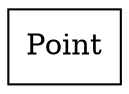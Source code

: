 strict digraph class_diagram {
  rankdir=LR;
  TypePoint[
    label="Point",
    URL="Point.html",
    tooltip="com.sekati.geom.Point",
    shape="record"
  ];
}
